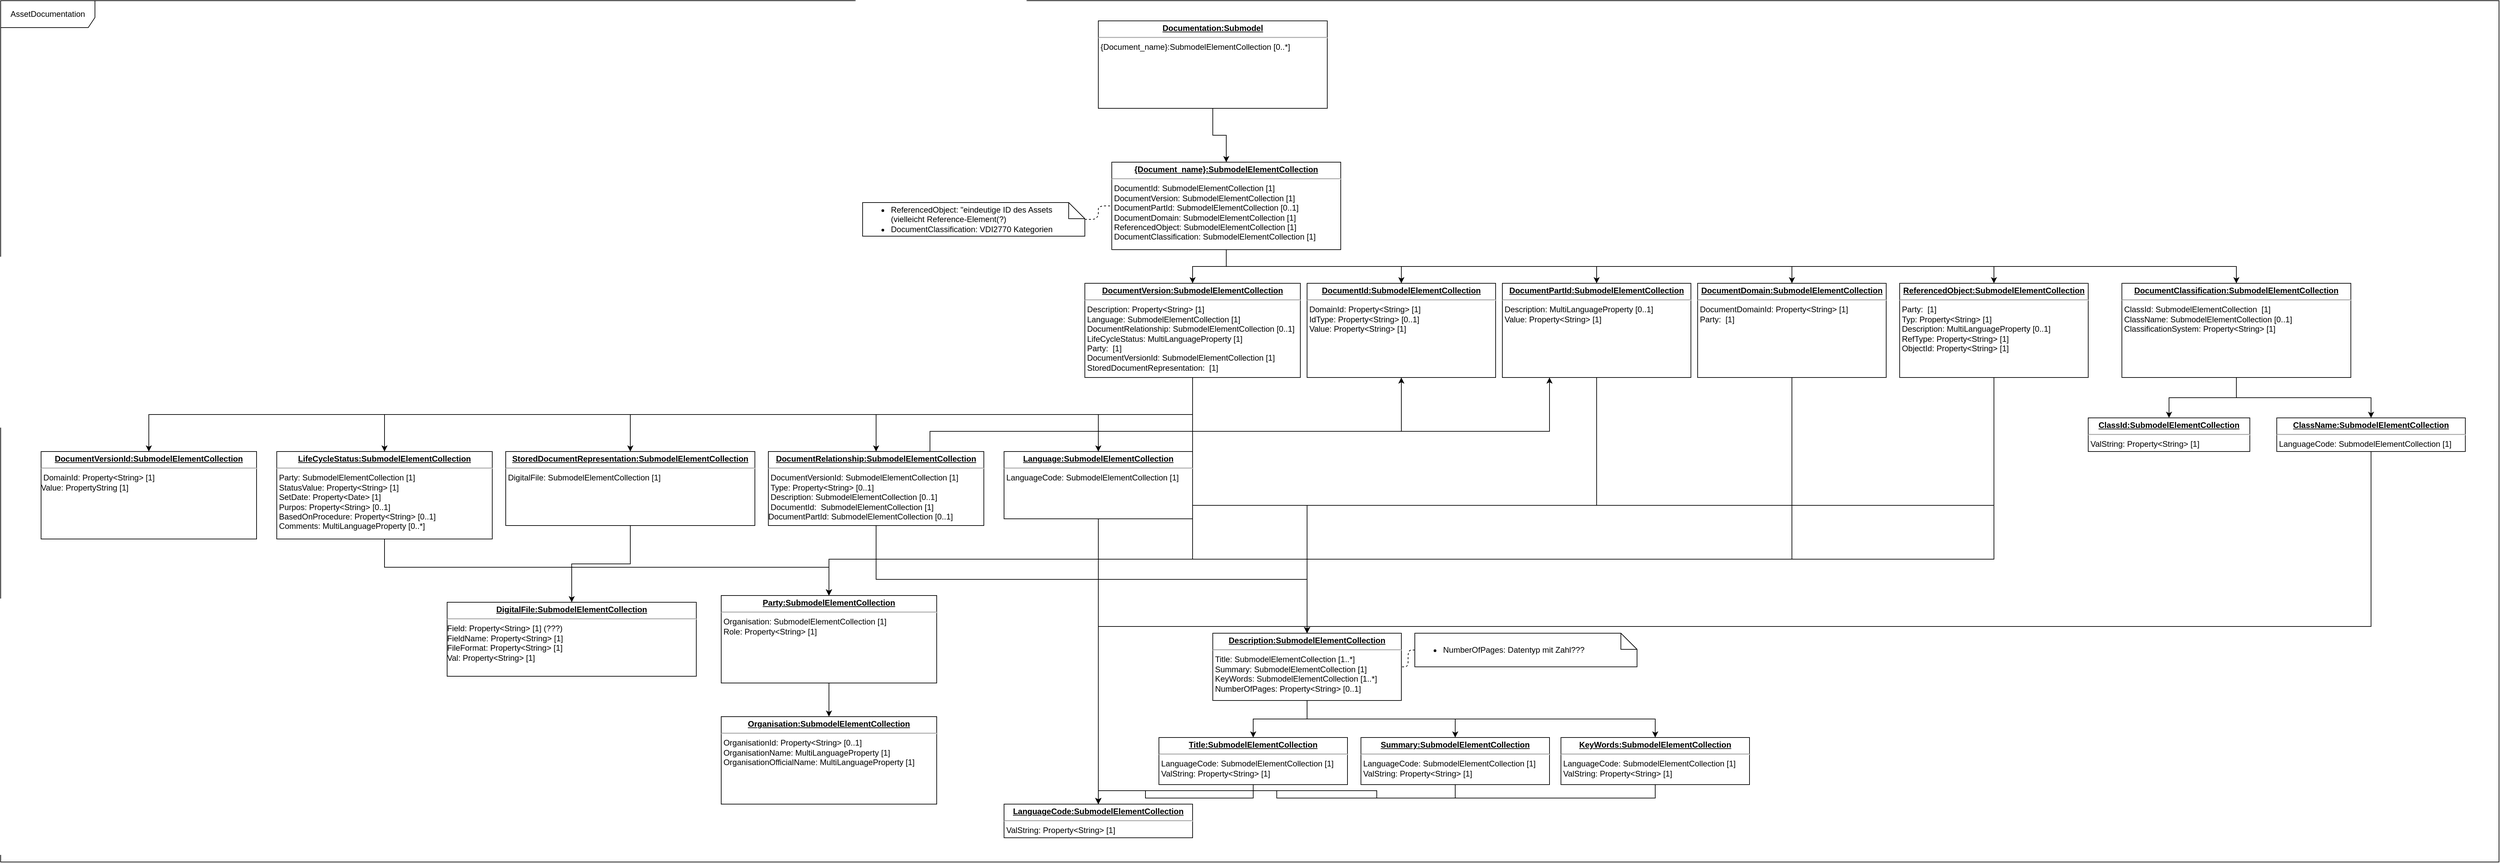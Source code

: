 <mxfile version="14.2.7" type="github">
  <diagram id="kCBzErJInzSzrVF1jSJz" name="Page-1">
    <mxGraphModel dx="3077" dy="673" grid="1" gridSize="10" guides="1" tooltips="1" connect="1" arrows="1" fold="1" page="1" pageScale="1" pageWidth="827" pageHeight="1169" math="0" shadow="0">
      <root>
        <mxCell id="0" />
        <mxCell id="1" parent="0" />
        <mxCell id="NsP-rhynRIXaqWZqm3Cz-8" value="" style="edgeStyle=orthogonalEdgeStyle;rounded=0;orthogonalLoop=1;jettySize=auto;html=1;" parent="1" source="NsP-rhynRIXaqWZqm3Cz-2" target="NsP-rhynRIXaqWZqm3Cz-5" edge="1">
          <mxGeometry relative="1" as="geometry" />
        </mxCell>
        <mxCell id="NsP-rhynRIXaqWZqm3Cz-10" style="edgeStyle=orthogonalEdgeStyle;rounded=0;orthogonalLoop=1;jettySize=auto;html=1;exitX=0.5;exitY=1;exitDx=0;exitDy=0;entryX=0.5;entryY=0;entryDx=0;entryDy=0;" parent="1" source="NsP-rhynRIXaqWZqm3Cz-2" target="NsP-rhynRIXaqWZqm3Cz-9" edge="1">
          <mxGeometry relative="1" as="geometry" />
        </mxCell>
        <mxCell id="NsP-rhynRIXaqWZqm3Cz-12" style="edgeStyle=orthogonalEdgeStyle;rounded=0;orthogonalLoop=1;jettySize=auto;html=1;exitX=0.5;exitY=1;exitDx=0;exitDy=0;entryX=0.5;entryY=0;entryDx=0;entryDy=0;" parent="1" source="NsP-rhynRIXaqWZqm3Cz-2" target="NsP-rhynRIXaqWZqm3Cz-11" edge="1">
          <mxGeometry relative="1" as="geometry" />
        </mxCell>
        <mxCell id="NsP-rhynRIXaqWZqm3Cz-14" style="edgeStyle=orthogonalEdgeStyle;rounded=0;orthogonalLoop=1;jettySize=auto;html=1;exitX=0.5;exitY=1;exitDx=0;exitDy=0;" parent="1" source="NsP-rhynRIXaqWZqm3Cz-2" target="NsP-rhynRIXaqWZqm3Cz-13" edge="1">
          <mxGeometry relative="1" as="geometry" />
        </mxCell>
        <mxCell id="NsP-rhynRIXaqWZqm3Cz-16" style="edgeStyle=orthogonalEdgeStyle;rounded=0;orthogonalLoop=1;jettySize=auto;html=1;exitX=0.5;exitY=1;exitDx=0;exitDy=0;" parent="1" source="NsP-rhynRIXaqWZqm3Cz-2" target="NsP-rhynRIXaqWZqm3Cz-15" edge="1">
          <mxGeometry relative="1" as="geometry" />
        </mxCell>
        <mxCell id="NsP-rhynRIXaqWZqm3Cz-18" style="edgeStyle=orthogonalEdgeStyle;rounded=0;orthogonalLoop=1;jettySize=auto;html=1;exitX=0.5;exitY=1;exitDx=0;exitDy=0;" parent="1" source="NsP-rhynRIXaqWZqm3Cz-2" target="NsP-rhynRIXaqWZqm3Cz-17" edge="1">
          <mxGeometry relative="1" as="geometry" />
        </mxCell>
        <mxCell id="NsP-rhynRIXaqWZqm3Cz-2" value="&lt;p style=&quot;margin: 0px ; margin-top: 4px ; text-align: center ; text-decoration: underline&quot;&gt;&lt;b&gt;{Document_name}:SubmodelElementCollection&lt;/b&gt;&lt;/p&gt;&lt;hr&gt;&lt;div&gt;&amp;nbsp;DocumentId: SubmodelElementCollection [1]&lt;/div&gt;&lt;div&gt;&amp;nbsp;DocumentVersion: SubmodelElementCollection [1]&lt;/div&gt;&lt;div&gt;&amp;nbsp;DocumentPartId: SubmodelElementCollection [0..1]&lt;/div&gt;&lt;div&gt;&amp;nbsp;DocumentDomain: SubmodelElementCollection [1]&lt;/div&gt;&lt;div&gt;&amp;nbsp;ReferencedObject: SubmodelElementCollection [1]&lt;/div&gt;&lt;div&gt;&amp;nbsp;DocumentClassification: SubmodelElementCollection [1]&lt;br&gt;&lt;/div&gt;" style="verticalAlign=top;align=left;overflow=fill;fontSize=12;fontFamily=Helvetica;html=1;" parent="1" vertex="1">
          <mxGeometry x="160" y="290" width="340" height="130" as="geometry" />
        </mxCell>
        <mxCell id="NsP-rhynRIXaqWZqm3Cz-3" value="&lt;div align=&quot;left&quot;&gt;&lt;ul&gt;&lt;li&gt;ReferencedObject: &quot;eindeutige ID des Assets (vielleicht Reference-Element(?)&lt;/li&gt;&lt;li&gt;DocumentClassification: VDI2770 Kategorien&lt;br&gt;&lt;/li&gt;&lt;/ul&gt;&lt;/div&gt;" style="shape=note;size=24;whiteSpace=wrap;html=1;align=left;" parent="1" vertex="1">
          <mxGeometry x="-210" y="350" width="330" height="50" as="geometry" />
        </mxCell>
        <mxCell id="NsP-rhynRIXaqWZqm3Cz-4" value="" style="endArrow=none;dashed=1;html=1;edgeStyle=orthogonalEdgeStyle;" parent="1" source="NsP-rhynRIXaqWZqm3Cz-3" target="NsP-rhynRIXaqWZqm3Cz-2" edge="1">
          <mxGeometry width="50" height="50" relative="1" as="geometry">
            <mxPoint x="920" y="470" as="sourcePoint" />
            <mxPoint x="920" y="452.5" as="targetPoint" />
          </mxGeometry>
        </mxCell>
        <mxCell id="NsP-rhynRIXaqWZqm3Cz-28" style="edgeStyle=orthogonalEdgeStyle;rounded=0;orthogonalLoop=1;jettySize=auto;html=1;exitX=0.5;exitY=1;exitDx=0;exitDy=0;" parent="1" source="NsP-rhynRIXaqWZqm3Cz-5" target="NsP-rhynRIXaqWZqm3Cz-24" edge="1">
          <mxGeometry relative="1" as="geometry" />
        </mxCell>
        <mxCell id="NsP-rhynRIXaqWZqm3Cz-39" style="edgeStyle=orthogonalEdgeStyle;rounded=0;orthogonalLoop=1;jettySize=auto;html=1;exitX=0.5;exitY=1;exitDx=0;exitDy=0;" parent="1" source="NsP-rhynRIXaqWZqm3Cz-5" target="NsP-rhynRIXaqWZqm3Cz-37" edge="1">
          <mxGeometry relative="1" as="geometry" />
        </mxCell>
        <mxCell id="NsP-rhynRIXaqWZqm3Cz-48" style="edgeStyle=orthogonalEdgeStyle;rounded=0;orthogonalLoop=1;jettySize=auto;html=1;exitX=0.5;exitY=1;exitDx=0;exitDy=0;" parent="1" source="NsP-rhynRIXaqWZqm3Cz-5" target="NsP-rhynRIXaqWZqm3Cz-47" edge="1">
          <mxGeometry relative="1" as="geometry" />
        </mxCell>
        <mxCell id="NsP-rhynRIXaqWZqm3Cz-53" style="edgeStyle=orthogonalEdgeStyle;rounded=0;orthogonalLoop=1;jettySize=auto;html=1;exitX=0.5;exitY=1;exitDx=0;exitDy=0;entryX=0.5;entryY=0;entryDx=0;entryDy=0;" parent="1" source="NsP-rhynRIXaqWZqm3Cz-5" target="NsP-rhynRIXaqWZqm3Cz-52" edge="1">
          <mxGeometry relative="1" as="geometry" />
        </mxCell>
        <mxCell id="NsP-rhynRIXaqWZqm3Cz-55" style="edgeStyle=orthogonalEdgeStyle;rounded=0;orthogonalLoop=1;jettySize=auto;html=1;exitX=0.5;exitY=1;exitDx=0;exitDy=0;" parent="1" source="NsP-rhynRIXaqWZqm3Cz-5" target="NsP-rhynRIXaqWZqm3Cz-54" edge="1">
          <mxGeometry relative="1" as="geometry" />
        </mxCell>
        <mxCell id="NsP-rhynRIXaqWZqm3Cz-58" style="edgeStyle=orthogonalEdgeStyle;rounded=0;orthogonalLoop=1;jettySize=auto;html=1;exitX=0.5;exitY=1;exitDx=0;exitDy=0;" parent="1" source="NsP-rhynRIXaqWZqm3Cz-5" target="NsP-rhynRIXaqWZqm3Cz-56" edge="1">
          <mxGeometry relative="1" as="geometry">
            <Array as="points">
              <mxPoint x="280" y="880" />
              <mxPoint x="-260" y="880" />
            </Array>
          </mxGeometry>
        </mxCell>
        <mxCell id="NsP-rhynRIXaqWZqm3Cz-62" style="edgeStyle=orthogonalEdgeStyle;rounded=0;orthogonalLoop=1;jettySize=auto;html=1;exitX=0.5;exitY=1;exitDx=0;exitDy=0;" parent="1" source="NsP-rhynRIXaqWZqm3Cz-5" target="NsP-rhynRIXaqWZqm3Cz-61" edge="1">
          <mxGeometry relative="1" as="geometry" />
        </mxCell>
        <mxCell id="NsP-rhynRIXaqWZqm3Cz-5" value="&lt;p style=&quot;margin: 0px ; margin-top: 4px ; text-align: center ; text-decoration: underline&quot;&gt;&lt;b&gt;DocumentVersion:SubmodelElementCollection&lt;/b&gt;&lt;/p&gt;&lt;hr&gt;&lt;div&gt;&amp;nbsp;Description: Property&amp;lt;String&amp;gt; [1]&lt;br&gt;&lt;/div&gt;&lt;div&gt;&amp;nbsp;Language: SubmodelElementCollection [1]&lt;br&gt;&lt;/div&gt;&lt;div&gt;&amp;nbsp;DocumentRelationship: SubmodelElementCollection [0..1]&lt;/div&gt;&lt;div&gt;&amp;nbsp;LifeCycleStatus: MultiLanguageProperty [1]&lt;/div&gt;&lt;div&gt;&amp;nbsp;Party:&amp;nbsp; [1]&lt;/div&gt;&lt;div&gt;&amp;nbsp;DocumentVersionId: SubmodelElementCollection [1]&lt;/div&gt;&lt;div&gt;&amp;nbsp;StoredDocumentRepresentation:&amp;nbsp; [1]&lt;/div&gt;&lt;div&gt;&amp;nbsp;&lt;br&gt;&lt;/div&gt;" style="verticalAlign=top;align=left;overflow=fill;fontSize=12;fontFamily=Helvetica;html=1;" parent="1" vertex="1">
          <mxGeometry x="120" y="470" width="320" height="140" as="geometry" />
        </mxCell>
        <mxCell id="NsP-rhynRIXaqWZqm3Cz-9" value="&lt;p style=&quot;margin: 0px ; margin-top: 4px ; text-align: center ; text-decoration: underline&quot;&gt;&lt;b&gt;DocumentId:SubmodelElementCollection&lt;/b&gt;&lt;/p&gt;&lt;hr&gt;&lt;div&gt;&amp;nbsp;DomainId: Property&amp;lt;String&amp;gt; [1]&lt;/div&gt;&lt;div&gt;&amp;nbsp;IdType: Property&amp;lt;String&amp;gt; [0..1]&lt;/div&gt;&lt;div&gt;&amp;nbsp;Value: Property&amp;lt;String&amp;gt; [1]&lt;/div&gt;&lt;div&gt;&amp;nbsp;&lt;br&gt;&lt;/div&gt;" style="verticalAlign=top;align=left;overflow=fill;fontSize=12;fontFamily=Helvetica;html=1;" parent="1" vertex="1">
          <mxGeometry x="450" y="470" width="280" height="140" as="geometry" />
        </mxCell>
        <mxCell id="NsP-rhynRIXaqWZqm3Cz-29" style="edgeStyle=orthogonalEdgeStyle;rounded=0;orthogonalLoop=1;jettySize=auto;html=1;exitX=0.5;exitY=1;exitDx=0;exitDy=0;" parent="1" source="NsP-rhynRIXaqWZqm3Cz-11" target="NsP-rhynRIXaqWZqm3Cz-24" edge="1">
          <mxGeometry relative="1" as="geometry" />
        </mxCell>
        <mxCell id="NsP-rhynRIXaqWZqm3Cz-11" value="&lt;p style=&quot;margin: 0px ; margin-top: 4px ; text-align: center ; text-decoration: underline&quot;&gt;&lt;b&gt;DocumentPartId:SubmodelElementCollection&lt;/b&gt;&lt;/p&gt;&lt;hr&gt;&lt;div&gt;&amp;nbsp;Description: MultiLanguageProperty [0..1]&lt;/div&gt;&lt;div&gt;&amp;nbsp;Value: Property&amp;lt;String&amp;gt; [1]&lt;br&gt;&lt;/div&gt;" style="verticalAlign=top;align=left;overflow=fill;fontSize=12;fontFamily=Helvetica;html=1;" parent="1" vertex="1">
          <mxGeometry x="740" y="470" width="280" height="140" as="geometry" />
        </mxCell>
        <mxCell id="NsP-rhynRIXaqWZqm3Cz-59" style="edgeStyle=orthogonalEdgeStyle;rounded=0;orthogonalLoop=1;jettySize=auto;html=1;exitX=0.5;exitY=1;exitDx=0;exitDy=0;" parent="1" source="NsP-rhynRIXaqWZqm3Cz-13" target="NsP-rhynRIXaqWZqm3Cz-56" edge="1">
          <mxGeometry relative="1" as="geometry">
            <Array as="points">
              <mxPoint x="1170" y="880" />
              <mxPoint x="-260" y="880" />
            </Array>
          </mxGeometry>
        </mxCell>
        <mxCell id="NsP-rhynRIXaqWZqm3Cz-13" value="&lt;p style=&quot;margin: 0px ; margin-top: 4px ; text-align: center ; text-decoration: underline&quot;&gt;&lt;b&gt;DocumentDomain:SubmodelElementCollection&lt;/b&gt;&lt;/p&gt;&lt;hr&gt;&lt;div&gt;&amp;nbsp;DocumentDomainId: Property&amp;lt;String&amp;gt; [1]&lt;/div&gt;&lt;div&gt;&amp;nbsp;Party:&amp;nbsp; [1]&lt;br&gt;&lt;/div&gt;" style="verticalAlign=top;align=left;overflow=fill;fontSize=12;fontFamily=Helvetica;html=1;" parent="1" vertex="1">
          <mxGeometry x="1030" y="470" width="280" height="140" as="geometry" />
        </mxCell>
        <mxCell id="NsP-rhynRIXaqWZqm3Cz-30" style="edgeStyle=orthogonalEdgeStyle;rounded=0;orthogonalLoop=1;jettySize=auto;html=1;exitX=0.5;exitY=1;exitDx=0;exitDy=0;" parent="1" source="NsP-rhynRIXaqWZqm3Cz-15" target="NsP-rhynRIXaqWZqm3Cz-24" edge="1">
          <mxGeometry relative="1" as="geometry" />
        </mxCell>
        <mxCell id="NsP-rhynRIXaqWZqm3Cz-60" style="edgeStyle=orthogonalEdgeStyle;rounded=0;orthogonalLoop=1;jettySize=auto;html=1;exitX=0.5;exitY=1;exitDx=0;exitDy=0;" parent="1" source="NsP-rhynRIXaqWZqm3Cz-15" target="NsP-rhynRIXaqWZqm3Cz-56" edge="1">
          <mxGeometry relative="1" as="geometry">
            <Array as="points">
              <mxPoint x="1470" y="880" />
              <mxPoint x="-260" y="880" />
            </Array>
          </mxGeometry>
        </mxCell>
        <mxCell id="NsP-rhynRIXaqWZqm3Cz-15" value="&lt;p style=&quot;margin: 0px ; margin-top: 4px ; text-align: center ; text-decoration: underline&quot;&gt;&lt;b&gt;ReferencedObject:SubmodelElementCollection&lt;/b&gt;&lt;/p&gt;&lt;hr&gt;&lt;div&gt;&amp;nbsp;Party:&amp;nbsp; [1]&lt;/div&gt;&lt;div&gt;&amp;nbsp;Typ: Property&amp;lt;String&amp;gt; [1]&lt;/div&gt;&lt;div&gt;&amp;nbsp;Description: MultiLanguageProperty [0..1]&lt;/div&gt;&lt;div&gt;&amp;nbsp;RefType: Property&amp;lt;String&amp;gt; [1]&lt;/div&gt;&lt;div&gt;&amp;nbsp;ObjectId: Property&amp;lt;String&amp;gt; [1]&lt;/div&gt;&lt;div&gt;&lt;br&gt;&lt;/div&gt;" style="verticalAlign=top;align=left;overflow=fill;fontSize=12;fontFamily=Helvetica;html=1;" parent="1" vertex="1">
          <mxGeometry x="1330" y="470" width="280" height="140" as="geometry" />
        </mxCell>
        <mxCell id="NsP-rhynRIXaqWZqm3Cz-22" style="edgeStyle=orthogonalEdgeStyle;rounded=0;orthogonalLoop=1;jettySize=auto;html=1;exitX=0.5;exitY=1;exitDx=0;exitDy=0;" parent="1" source="NsP-rhynRIXaqWZqm3Cz-17" target="NsP-rhynRIXaqWZqm3Cz-19" edge="1">
          <mxGeometry relative="1" as="geometry" />
        </mxCell>
        <mxCell id="NsP-rhynRIXaqWZqm3Cz-23" style="edgeStyle=orthogonalEdgeStyle;rounded=0;orthogonalLoop=1;jettySize=auto;html=1;exitX=0.5;exitY=1;exitDx=0;exitDy=0;" parent="1" source="NsP-rhynRIXaqWZqm3Cz-17" target="NsP-rhynRIXaqWZqm3Cz-20" edge="1">
          <mxGeometry relative="1" as="geometry" />
        </mxCell>
        <mxCell id="NsP-rhynRIXaqWZqm3Cz-17" value="&lt;p style=&quot;margin: 0px ; margin-top: 4px ; text-align: center ; text-decoration: underline&quot;&gt;&lt;b&gt;DocumentClassification:SubmodelElementCollection&lt;/b&gt;&lt;/p&gt;&lt;hr&gt;&lt;div&gt;&amp;nbsp;ClassId: SubmodelElementCollection&amp;nbsp; [1]&lt;/div&gt;&lt;div&gt;&amp;nbsp;ClassName: SubmodelElementCollection [0..1]&lt;/div&gt;&lt;div&gt;&amp;nbsp;ClassificationSystem: Property&amp;lt;String&amp;gt; [1]&lt;br&gt;&lt;/div&gt;&lt;div&gt;&lt;br&gt;&lt;/div&gt;" style="verticalAlign=top;align=left;overflow=fill;fontSize=12;fontFamily=Helvetica;html=1;" parent="1" vertex="1">
          <mxGeometry x="1660" y="470" width="340" height="140" as="geometry" />
        </mxCell>
        <mxCell id="NsP-rhynRIXaqWZqm3Cz-19" value="&lt;p style=&quot;margin: 0px ; margin-top: 4px ; text-align: center ; text-decoration: underline&quot;&gt;&lt;b&gt;ClassId:SubmodelElementCollection&lt;/b&gt;&lt;/p&gt;&lt;hr&gt;&lt;div&gt;&amp;nbsp;ValString: Property&amp;lt;String&amp;gt; [1]&lt;/div&gt;&lt;div&gt;&lt;br&gt;&lt;/div&gt;" style="verticalAlign=top;align=left;overflow=fill;fontSize=12;fontFamily=Helvetica;html=1;" parent="1" vertex="1">
          <mxGeometry x="1610" y="670" width="240" height="50" as="geometry" />
        </mxCell>
        <mxCell id="NsP-rhynRIXaqWZqm3Cz-43" style="edgeStyle=orthogonalEdgeStyle;rounded=0;orthogonalLoop=1;jettySize=auto;html=1;exitX=0.5;exitY=1;exitDx=0;exitDy=0;entryX=0.5;entryY=0;entryDx=0;entryDy=0;" parent="1" source="NsP-rhynRIXaqWZqm3Cz-20" target="NsP-rhynRIXaqWZqm3Cz-40" edge="1">
          <mxGeometry relative="1" as="geometry">
            <Array as="points">
              <mxPoint x="2030" y="980" />
              <mxPoint x="140" y="980" />
            </Array>
          </mxGeometry>
        </mxCell>
        <mxCell id="NsP-rhynRIXaqWZqm3Cz-20" value="&lt;p style=&quot;margin: 0px ; margin-top: 4px ; text-align: center ; text-decoration: underline&quot;&gt;&lt;b&gt;ClassName:SubmodelElementCollection&lt;/b&gt;&lt;/p&gt;&lt;hr&gt;&lt;div&gt;&amp;nbsp;LanguageCode: SubmodelElementCollection [1]&lt;/div&gt;&lt;div&gt;&lt;br&gt;&lt;/div&gt;" style="verticalAlign=top;align=left;overflow=fill;fontSize=12;fontFamily=Helvetica;html=1;" parent="1" vertex="1">
          <mxGeometry x="1890" y="670" width="280" height="50" as="geometry" />
        </mxCell>
        <mxCell id="NsP-rhynRIXaqWZqm3Cz-32" style="edgeStyle=orthogonalEdgeStyle;rounded=0;orthogonalLoop=1;jettySize=auto;html=1;exitX=0.5;exitY=1;exitDx=0;exitDy=0;" parent="1" source="NsP-rhynRIXaqWZqm3Cz-24" target="NsP-rhynRIXaqWZqm3Cz-31" edge="1">
          <mxGeometry relative="1" as="geometry" />
        </mxCell>
        <mxCell id="NsP-rhynRIXaqWZqm3Cz-34" style="edgeStyle=orthogonalEdgeStyle;rounded=0;orthogonalLoop=1;jettySize=auto;html=1;exitX=0.5;exitY=1;exitDx=0;exitDy=0;" parent="1" source="NsP-rhynRIXaqWZqm3Cz-24" target="NsP-rhynRIXaqWZqm3Cz-33" edge="1">
          <mxGeometry relative="1" as="geometry" />
        </mxCell>
        <mxCell id="NsP-rhynRIXaqWZqm3Cz-36" style="edgeStyle=orthogonalEdgeStyle;rounded=0;orthogonalLoop=1;jettySize=auto;html=1;exitX=0.5;exitY=1;exitDx=0;exitDy=0;" parent="1" source="NsP-rhynRIXaqWZqm3Cz-24" target="NsP-rhynRIXaqWZqm3Cz-35" edge="1">
          <mxGeometry relative="1" as="geometry" />
        </mxCell>
        <mxCell id="NsP-rhynRIXaqWZqm3Cz-24" value="&lt;p style=&quot;margin: 0px ; margin-top: 4px ; text-align: center ; text-decoration: underline&quot;&gt;&lt;b&gt;Description:SubmodelElementCollection&lt;/b&gt;&lt;/p&gt;&lt;hr&gt;&lt;div&gt;&amp;nbsp;Title: SubmodelElementCollection [1..*]&lt;/div&gt;&lt;div&gt;&amp;nbsp;Summary: SubmodelElementCollection [1]&lt;/div&gt;&lt;div&gt;&amp;nbsp;KeyWords: SubmodelElementCollection [1..*]&lt;/div&gt;&lt;div&gt;&amp;nbsp;NumberOfPages: Property&amp;lt;String&amp;gt; [0..1]&lt;br&gt;&lt;/div&gt;&lt;div&gt;&amp;nbsp;&lt;br&gt;&lt;/div&gt;" style="verticalAlign=top;align=left;overflow=fill;fontSize=12;fontFamily=Helvetica;html=1;" parent="1" vertex="1">
          <mxGeometry x="310" y="990" width="280" height="100" as="geometry" />
        </mxCell>
        <mxCell id="NsP-rhynRIXaqWZqm3Cz-25" value="&lt;div align=&quot;left&quot;&gt;&lt;ul&gt;&lt;li&gt;NumberOfPages: Datentyp mit Zahl???&lt;br&gt;&lt;/li&gt;&lt;/ul&gt;&lt;/div&gt;" style="shape=note;size=24;whiteSpace=wrap;html=1;align=left;" parent="1" vertex="1">
          <mxGeometry x="610" y="990" width="330" height="50" as="geometry" />
        </mxCell>
        <mxCell id="NsP-rhynRIXaqWZqm3Cz-27" value="" style="endArrow=none;dashed=1;html=1;edgeStyle=orthogonalEdgeStyle;" parent="1" source="NsP-rhynRIXaqWZqm3Cz-25" target="NsP-rhynRIXaqWZqm3Cz-24" edge="1">
          <mxGeometry width="50" height="50" relative="1" as="geometry">
            <mxPoint x="120" y="659.941" as="sourcePoint" />
            <mxPoint x="170" y="675.0" as="targetPoint" />
          </mxGeometry>
        </mxCell>
        <mxCell id="NsP-rhynRIXaqWZqm3Cz-42" style="edgeStyle=orthogonalEdgeStyle;rounded=0;orthogonalLoop=1;jettySize=auto;html=1;exitX=0.5;exitY=1;exitDx=0;exitDy=0;" parent="1" source="NsP-rhynRIXaqWZqm3Cz-31" target="NsP-rhynRIXaqWZqm3Cz-40" edge="1">
          <mxGeometry relative="1" as="geometry" />
        </mxCell>
        <mxCell id="NsP-rhynRIXaqWZqm3Cz-31" value="&lt;p style=&quot;margin: 0px ; margin-top: 4px ; text-align: center ; text-decoration: underline&quot;&gt;&lt;b&gt;Title:SubmodelElementCollection&lt;/b&gt;&lt;/p&gt;&lt;hr&gt;&lt;div&gt;&amp;nbsp;LanguageCode: SubmodelElementCollection [1]&lt;/div&gt;&lt;div&gt;&amp;nbsp;ValString: Property&amp;lt;String&amp;gt; [1]&lt;br&gt;&lt;/div&gt;&lt;div&gt;&amp;nbsp;&lt;br&gt;&lt;/div&gt;" style="verticalAlign=top;align=left;overflow=fill;fontSize=12;fontFamily=Helvetica;html=1;" parent="1" vertex="1">
          <mxGeometry x="230" y="1145" width="280" height="70" as="geometry" />
        </mxCell>
        <mxCell id="NsP-rhynRIXaqWZqm3Cz-45" style="edgeStyle=orthogonalEdgeStyle;rounded=0;orthogonalLoop=1;jettySize=auto;html=1;exitX=0.5;exitY=1;exitDx=0;exitDy=0;" parent="1" source="NsP-rhynRIXaqWZqm3Cz-33" target="NsP-rhynRIXaqWZqm3Cz-40" edge="1">
          <mxGeometry relative="1" as="geometry" />
        </mxCell>
        <mxCell id="NsP-rhynRIXaqWZqm3Cz-33" value="&lt;p style=&quot;margin: 0px ; margin-top: 4px ; text-align: center ; text-decoration: underline&quot;&gt;&lt;b&gt;Summary:SubmodelElementCollection&lt;/b&gt;&lt;/p&gt;&lt;hr&gt;&lt;div&gt;&amp;nbsp;LanguageCode: SubmodelElementCollection [1]&lt;/div&gt;&lt;div&gt;&amp;nbsp;ValString: Property&amp;lt;String&amp;gt; [1]&lt;br&gt;&lt;/div&gt;&lt;div&gt;&amp;nbsp;&lt;br&gt;&lt;/div&gt;" style="verticalAlign=top;align=left;overflow=fill;fontSize=12;fontFamily=Helvetica;html=1;" parent="1" vertex="1">
          <mxGeometry x="530" y="1145" width="280" height="70" as="geometry" />
        </mxCell>
        <mxCell id="NsP-rhynRIXaqWZqm3Cz-46" style="edgeStyle=orthogonalEdgeStyle;rounded=0;orthogonalLoop=1;jettySize=auto;html=1;exitX=0.5;exitY=1;exitDx=0;exitDy=0;" parent="1" source="NsP-rhynRIXaqWZqm3Cz-35" target="NsP-rhynRIXaqWZqm3Cz-40" edge="1">
          <mxGeometry relative="1" as="geometry" />
        </mxCell>
        <mxCell id="NsP-rhynRIXaqWZqm3Cz-35" value="&lt;p style=&quot;margin: 0px ; margin-top: 4px ; text-align: center ; text-decoration: underline&quot;&gt;&lt;b&gt;KeyWords:SubmodelElementCollection&lt;/b&gt;&lt;/p&gt;&lt;hr&gt;&lt;div&gt;&amp;nbsp;LanguageCode: SubmodelElementCollection [1]&lt;/div&gt;&lt;div&gt;&amp;nbsp;ValString: Property&amp;lt;String&amp;gt; [1]&lt;br&gt;&lt;/div&gt;&lt;div&gt;&amp;nbsp;&lt;br&gt;&lt;/div&gt;" style="verticalAlign=top;align=left;overflow=fill;fontSize=12;fontFamily=Helvetica;html=1;" parent="1" vertex="1">
          <mxGeometry x="827" y="1145" width="280" height="70" as="geometry" />
        </mxCell>
        <mxCell id="NsP-rhynRIXaqWZqm3Cz-41" style="edgeStyle=orthogonalEdgeStyle;rounded=0;orthogonalLoop=1;jettySize=auto;html=1;exitX=0.5;exitY=1;exitDx=0;exitDy=0;" parent="1" source="NsP-rhynRIXaqWZqm3Cz-37" target="NsP-rhynRIXaqWZqm3Cz-40" edge="1">
          <mxGeometry relative="1" as="geometry" />
        </mxCell>
        <mxCell id="NsP-rhynRIXaqWZqm3Cz-37" value="&lt;p style=&quot;margin: 0px ; margin-top: 4px ; text-align: center ; text-decoration: underline&quot;&gt;&lt;b&gt;Language:SubmodelElementCollection&lt;/b&gt;&lt;/p&gt;&lt;hr&gt;&lt;div&gt;&amp;nbsp;LanguageCode: SubmodelElementCollection [1]&lt;br&gt;&lt;/div&gt;&lt;div&gt;&amp;nbsp;&lt;br&gt;&lt;/div&gt;" style="verticalAlign=top;align=left;overflow=fill;fontSize=12;fontFamily=Helvetica;html=1;" parent="1" vertex="1">
          <mxGeometry y="720" width="280" height="100" as="geometry" />
        </mxCell>
        <mxCell id="NsP-rhynRIXaqWZqm3Cz-40" value="&lt;p style=&quot;margin: 0px ; margin-top: 4px ; text-align: center ; text-decoration: underline&quot;&gt;&lt;b&gt;LanguageCode:SubmodelElementCollection&lt;/b&gt;&lt;/p&gt;&lt;hr&gt;&amp;nbsp;ValString: Property&amp;lt;String&amp;gt; [1]&lt;div&gt;&amp;nbsp;&lt;br&gt;&lt;/div&gt;" style="verticalAlign=top;align=left;overflow=fill;fontSize=12;fontFamily=Helvetica;html=1;" parent="1" vertex="1">
          <mxGeometry y="1244" width="280" height="50" as="geometry" />
        </mxCell>
        <mxCell id="NsP-rhynRIXaqWZqm3Cz-49" style="edgeStyle=orthogonalEdgeStyle;rounded=0;orthogonalLoop=1;jettySize=auto;html=1;exitX=0.5;exitY=1;exitDx=0;exitDy=0;entryX=0.5;entryY=0;entryDx=0;entryDy=0;" parent="1" source="NsP-rhynRIXaqWZqm3Cz-47" target="NsP-rhynRIXaqWZqm3Cz-24" edge="1">
          <mxGeometry relative="1" as="geometry">
            <Array as="points">
              <mxPoint x="-190" y="910" />
              <mxPoint x="450" y="910" />
            </Array>
          </mxGeometry>
        </mxCell>
        <mxCell id="NsP-rhynRIXaqWZqm3Cz-50" style="edgeStyle=orthogonalEdgeStyle;rounded=0;orthogonalLoop=1;jettySize=auto;html=1;exitX=0.75;exitY=0;exitDx=0;exitDy=0;entryX=0.5;entryY=1;entryDx=0;entryDy=0;" parent="1" source="NsP-rhynRIXaqWZqm3Cz-47" target="NsP-rhynRIXaqWZqm3Cz-9" edge="1">
          <mxGeometry relative="1" as="geometry">
            <Array as="points">
              <mxPoint x="-110" y="690" />
              <mxPoint x="590" y="690" />
            </Array>
          </mxGeometry>
        </mxCell>
        <mxCell id="NsP-rhynRIXaqWZqm3Cz-51" style="edgeStyle=orthogonalEdgeStyle;rounded=0;orthogonalLoop=1;jettySize=auto;html=1;exitX=0.75;exitY=0;exitDx=0;exitDy=0;entryX=0.25;entryY=1;entryDx=0;entryDy=0;" parent="1" source="NsP-rhynRIXaqWZqm3Cz-47" target="NsP-rhynRIXaqWZqm3Cz-11" edge="1">
          <mxGeometry relative="1" as="geometry">
            <Array as="points">
              <mxPoint x="-110" y="690" />
              <mxPoint x="810" y="690" />
            </Array>
          </mxGeometry>
        </mxCell>
        <mxCell id="NsP-rhynRIXaqWZqm3Cz-47" value="&lt;p style=&quot;margin: 0px ; margin-top: 4px ; text-align: center ; text-decoration: underline&quot;&gt;&lt;b&gt;DocumentRelationship:SubmodelElementCollection&lt;/b&gt;&lt;/p&gt;&lt;hr&gt;&lt;div&gt;&amp;nbsp;DocumentVersionId: SubmodelElementCollection [1]&lt;/div&gt;&lt;div&gt;&amp;nbsp;Type: Property&amp;lt;String&amp;gt; [0..1]&lt;br&gt;&lt;/div&gt;&lt;div&gt;&amp;nbsp;Description: SubmodelElementCollection [0..1]&lt;br&gt;&lt;/div&gt;&lt;div&gt;&amp;nbsp;DocumentId:&amp;nbsp; SubmodelElementCollection [1]&lt;/div&gt;&lt;div&gt;DocumentPartId: SubmodelElementCollection [0..1]&lt;/div&gt;&lt;div&gt;&lt;br&gt;&lt;/div&gt;" style="verticalAlign=top;align=left;overflow=fill;fontSize=12;fontFamily=Helvetica;html=1;" parent="1" vertex="1">
          <mxGeometry x="-350" y="720" width="320" height="110" as="geometry" />
        </mxCell>
        <mxCell id="NsP-rhynRIXaqWZqm3Cz-66" style="edgeStyle=orthogonalEdgeStyle;rounded=0;orthogonalLoop=1;jettySize=auto;html=1;exitX=0.5;exitY=1;exitDx=0;exitDy=0;" parent="1" source="NsP-rhynRIXaqWZqm3Cz-52" target="NsP-rhynRIXaqWZqm3Cz-65" edge="1">
          <mxGeometry relative="1" as="geometry" />
        </mxCell>
        <mxCell id="NsP-rhynRIXaqWZqm3Cz-52" value="&lt;p style=&quot;margin: 0px ; margin-top: 4px ; text-align: center ; text-decoration: underline&quot;&gt;&lt;b&gt;StoredDocumentRepresentation:SubmodelElementCollection&lt;/b&gt;&lt;/p&gt;&lt;hr&gt;&lt;div&gt;&amp;nbsp;DigitalFile: SubmodelElementCollection [1]&lt;br&gt;&lt;/div&gt;" style="verticalAlign=top;align=left;overflow=fill;fontSize=12;fontFamily=Helvetica;html=1;" parent="1" vertex="1">
          <mxGeometry x="-740" y="720" width="370" height="110" as="geometry" />
        </mxCell>
        <mxCell id="NsP-rhynRIXaqWZqm3Cz-57" style="edgeStyle=orthogonalEdgeStyle;rounded=0;orthogonalLoop=1;jettySize=auto;html=1;exitX=0.5;exitY=1;exitDx=0;exitDy=0;" parent="1" source="NsP-rhynRIXaqWZqm3Cz-54" target="NsP-rhynRIXaqWZqm3Cz-56" edge="1">
          <mxGeometry relative="1" as="geometry" />
        </mxCell>
        <mxCell id="NsP-rhynRIXaqWZqm3Cz-54" value="&lt;p style=&quot;margin: 0px ; margin-top: 4px ; text-align: center ; text-decoration: underline&quot;&gt;&lt;b&gt;LifeCycleStatus:SubmodelElementCollection&lt;/b&gt;&lt;/p&gt;&lt;hr&gt;&lt;div&gt;&amp;nbsp;Party: SubmodelElementCollection [1]&lt;/div&gt;&lt;div&gt;&amp;nbsp;StatusValue: Property&amp;lt;String&amp;gt; [1]&lt;/div&gt;&lt;div&gt;&amp;nbsp;SetDate: Property&amp;lt;Date&amp;gt; [1]&lt;/div&gt;&lt;div&gt;&amp;nbsp;Purpos: Property&amp;lt;String&amp;gt; [0..1]&lt;/div&gt;&lt;div&gt;&amp;nbsp;BasedOnProcedure: Property&amp;lt;String&amp;gt; [0..1]&lt;/div&gt;&lt;div&gt;&amp;nbsp;Comments: MultiLanguageProperty [0..*]&lt;/div&gt;" style="verticalAlign=top;align=left;overflow=fill;fontSize=12;fontFamily=Helvetica;html=1;" parent="1" vertex="1">
          <mxGeometry x="-1080" y="720" width="320" height="130" as="geometry" />
        </mxCell>
        <mxCell id="NsP-rhynRIXaqWZqm3Cz-64" style="edgeStyle=orthogonalEdgeStyle;rounded=0;orthogonalLoop=1;jettySize=auto;html=1;exitX=0.5;exitY=1;exitDx=0;exitDy=0;" parent="1" source="NsP-rhynRIXaqWZqm3Cz-56" target="NsP-rhynRIXaqWZqm3Cz-63" edge="1">
          <mxGeometry relative="1" as="geometry" />
        </mxCell>
        <mxCell id="NsP-rhynRIXaqWZqm3Cz-56" value="&lt;p style=&quot;margin: 0px ; margin-top: 4px ; text-align: center ; text-decoration: underline&quot;&gt;&lt;b&gt;Party:SubmodelElementCollection&lt;/b&gt;&lt;/p&gt;&lt;hr&gt;&lt;div&gt;&amp;nbsp;Organisation: SubmodelElementCollection [1]&lt;/div&gt;&lt;div&gt;&amp;nbsp;Role: Property&amp;lt;String&amp;gt; [1]&lt;br&gt;&lt;/div&gt;" style="verticalAlign=top;align=left;overflow=fill;fontSize=12;fontFamily=Helvetica;html=1;" parent="1" vertex="1">
          <mxGeometry x="-420" y="934" width="320" height="130" as="geometry" />
        </mxCell>
        <mxCell id="NsP-rhynRIXaqWZqm3Cz-61" value="&lt;p style=&quot;margin: 0px ; margin-top: 4px ; text-align: center ; text-decoration: underline&quot;&gt;&lt;b&gt;DocumentVersionId:SubmodelElementCollection&lt;/b&gt;&lt;/p&gt;&lt;hr&gt;&lt;div&gt;&amp;nbsp;DomainId: Property&amp;lt;String&amp;gt; [1]&lt;br&gt;&lt;/div&gt;&lt;div&gt;Value: PropertyString [1]&lt;br&gt;&lt;/div&gt;" style="verticalAlign=top;align=left;overflow=fill;fontSize=12;fontFamily=Helvetica;html=1;" parent="1" vertex="1">
          <mxGeometry x="-1430" y="720" width="320" height="130" as="geometry" />
        </mxCell>
        <mxCell id="NsP-rhynRIXaqWZqm3Cz-63" value="&lt;p style=&quot;margin: 0px ; margin-top: 4px ; text-align: center ; text-decoration: underline&quot;&gt;&lt;b&gt;Organisation:SubmodelElementCollection&lt;/b&gt;&lt;/p&gt;&lt;hr&gt;&lt;div&gt;&amp;nbsp;OrganisationId: Property&amp;lt;String&amp;gt; [0..1]&lt;/div&gt;&lt;div&gt;&amp;nbsp;OrganisationName: MultiLanguageProperty [1]&lt;/div&gt;&lt;div&gt;&amp;nbsp;OrganisationOfficialName: MultiLanguageProperty [1]&lt;br&gt;&lt;/div&gt;" style="verticalAlign=top;align=left;overflow=fill;fontSize=12;fontFamily=Helvetica;html=1;" parent="1" vertex="1">
          <mxGeometry x="-420" y="1114" width="320" height="130" as="geometry" />
        </mxCell>
        <mxCell id="NsP-rhynRIXaqWZqm3Cz-65" value="&lt;p style=&quot;margin: 0px ; margin-top: 4px ; text-align: center ; text-decoration: underline&quot;&gt;&lt;b&gt;DigitalFile:SubmodelElementCollection&lt;/b&gt;&lt;/p&gt;&lt;hr&gt;&lt;div&gt;Field: Property&amp;lt;String&amp;gt; [1] (???)&lt;/div&gt;&lt;div&gt;FieldName: Property&amp;lt;String&amp;gt; [1] &lt;br&gt;&lt;/div&gt;&lt;div&gt;FileFormat: Property&amp;lt;String&amp;gt; [1]&lt;/div&gt;&lt;div&gt;Val: Property&amp;lt;String&amp;gt; [1]&lt;br&gt;&lt;/div&gt;" style="verticalAlign=top;align=left;overflow=fill;fontSize=12;fontFamily=Helvetica;html=1;" parent="1" vertex="1">
          <mxGeometry x="-827" y="944" width="370" height="110" as="geometry" />
        </mxCell>
        <mxCell id="NsP-rhynRIXaqWZqm3Cz-68" style="edgeStyle=orthogonalEdgeStyle;rounded=0;orthogonalLoop=1;jettySize=auto;html=1;exitX=0.5;exitY=1;exitDx=0;exitDy=0;" parent="1" source="NsP-rhynRIXaqWZqm3Cz-67" target="NsP-rhynRIXaqWZqm3Cz-2" edge="1">
          <mxGeometry relative="1" as="geometry" />
        </mxCell>
        <mxCell id="NsP-rhynRIXaqWZqm3Cz-67" value="&lt;p style=&quot;margin: 0px ; margin-top: 4px ; text-align: center ; text-decoration: underline&quot;&gt;&lt;b&gt;Documentation:Submodel&lt;/b&gt;&lt;/p&gt;&lt;hr&gt;&lt;div&gt;&amp;nbsp;{Document_name}:SubmodelElementCollection [0..*]&lt;br&gt;&lt;/div&gt;" style="verticalAlign=top;align=left;overflow=fill;fontSize=12;fontFamily=Helvetica;html=1;" parent="1" vertex="1">
          <mxGeometry x="140" y="80" width="340" height="130" as="geometry" />
        </mxCell>
        <mxCell id="q5vrQauc8yzc8JSszBGg-1" value="AssetDocumentation" style="shape=umlFrame;whiteSpace=wrap;html=1;fillColor=#FFFFFF;width=140;height=40;" vertex="1" parent="1">
          <mxGeometry x="-1490" y="50" width="3710" height="1280" as="geometry" />
        </mxCell>
      </root>
    </mxGraphModel>
  </diagram>
</mxfile>
